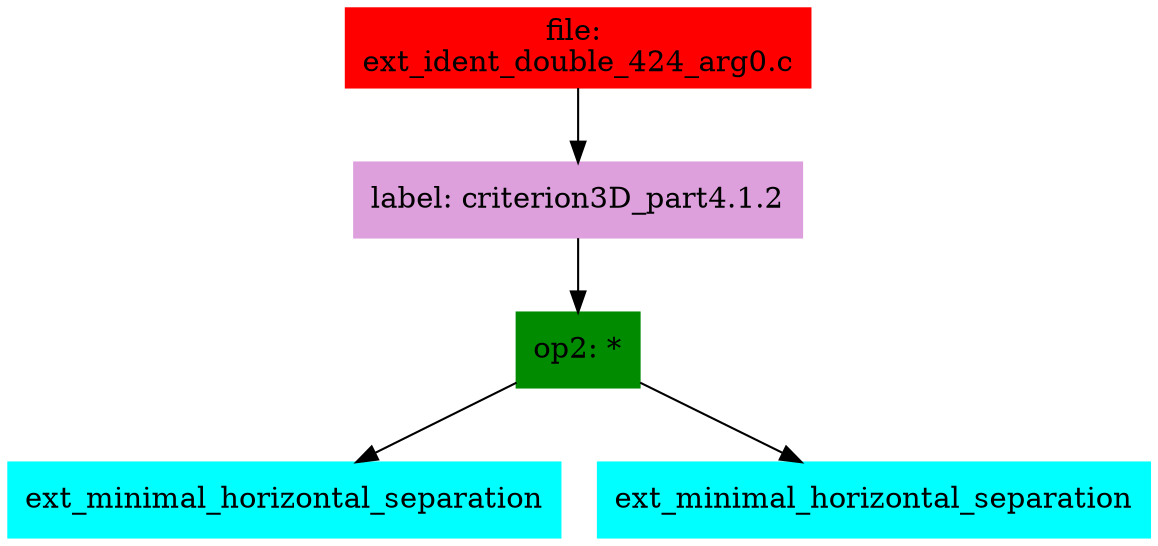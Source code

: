 digraph G {
node [shape=box]

0 [label="file: 
ext_ident_double_424_arg0.c",color=red, style=filled]
1 [label="label: criterion3D_part4.1.2",color=plum, style=filled]
0 -> 1
2 [label="op2: *",color=green4, style=filled]
1 -> 2
3 [label="ext_minimal_horizontal_separation",color=cyan1, style=filled]
2 -> 3
4 [label="ext_minimal_horizontal_separation",color=cyan1, style=filled]
2 -> 4


}

